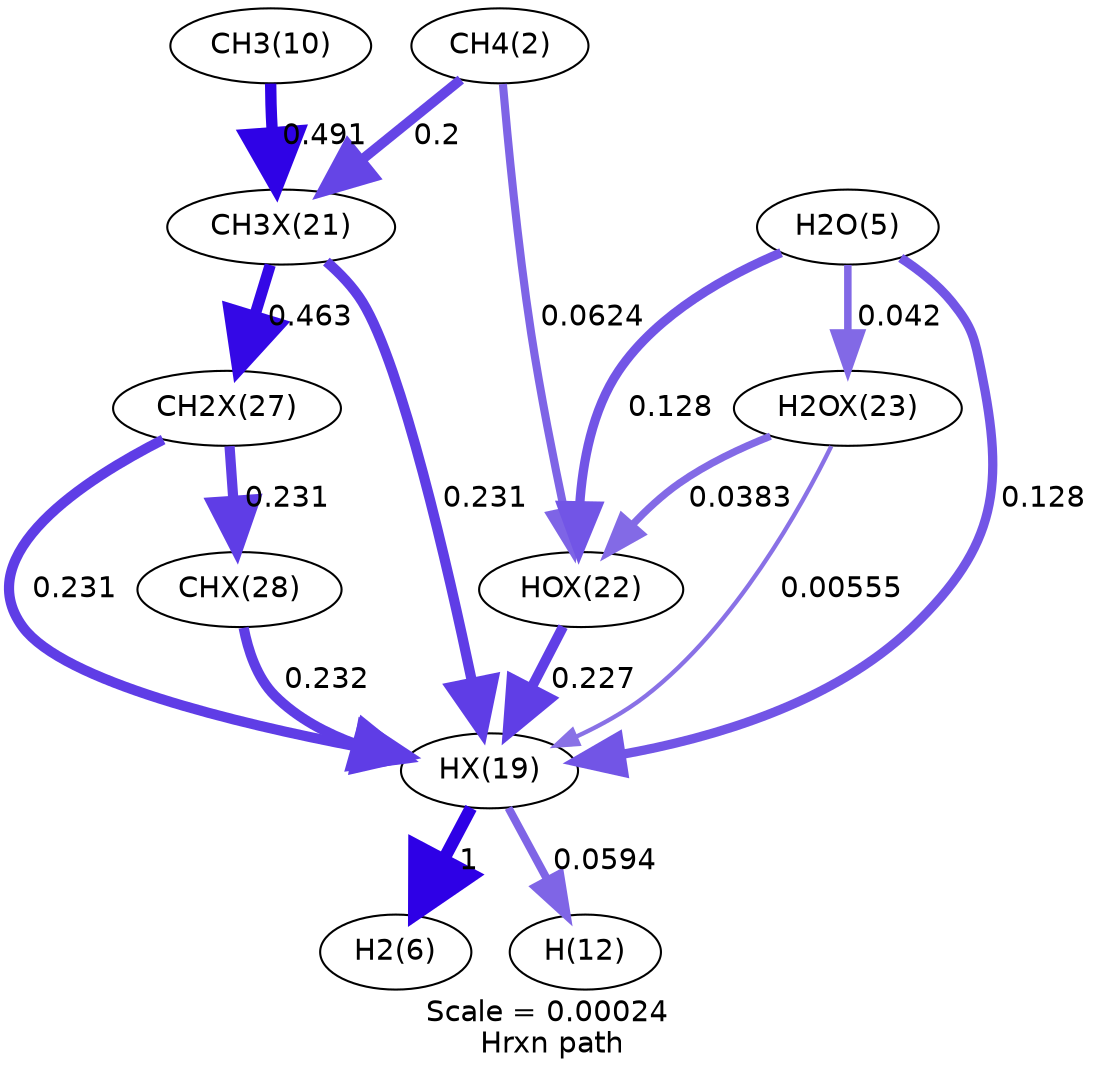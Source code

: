 digraph reaction_paths {
center=1;
s3 -> s31[fontname="Helvetica", penwidth=3.91, arrowsize=1.95, color="0.7, 0.562, 0.9"
, label=" 0.0624"];
s3 -> s30[fontname="Helvetica", penwidth=4.79, arrowsize=2.39, color="0.7, 0.7, 0.9"
, label=" 0.2"];
s28 -> s7[fontname="Helvetica", penwidth=6, arrowsize=3, color="0.7, 1.5, 0.9"
, label=" 1"];
s28 -> s13[fontname="Helvetica", penwidth=3.87, arrowsize=1.93, color="0.7, 0.559, 0.9"
, label=" 0.0594"];
s31 -> s28[fontname="Helvetica", penwidth=4.88, arrowsize=2.44, color="0.7, 0.727, 0.9"
, label=" 0.227"];
s6 -> s28[fontname="Helvetica", penwidth=4.45, arrowsize=2.22, color="0.7, 0.628, 0.9"
, label=" 0.128"];
s30 -> s28[fontname="Helvetica", penwidth=4.9, arrowsize=2.45, color="0.7, 0.731, 0.9"
, label=" 0.231"];
s36 -> s28[fontname="Helvetica", penwidth=4.9, arrowsize=2.45, color="0.7, 0.731, 0.9"
, label=" 0.231"];
s37 -> s28[fontname="Helvetica", penwidth=4.9, arrowsize=2.45, color="0.7, 0.732, 0.9"
, label=" 0.232"];
s32 -> s28[fontname="Helvetica", penwidth=2.08, arrowsize=1.04, color="0.7, 0.506, 0.9"
, label=" 0.00555"];
s6 -> s31[fontname="Helvetica", penwidth=4.45, arrowsize=2.22, color="0.7, 0.628, 0.9"
, label=" 0.128"];
s32 -> s31[fontname="Helvetica", penwidth=3.54, arrowsize=1.77, color="0.7, 0.538, 0.9"
, label=" 0.0383"];
s6 -> s32[fontname="Helvetica", penwidth=3.61, arrowsize=1.8, color="0.7, 0.542, 0.9"
, label=" 0.042"];
s11 -> s30[fontname="Helvetica", penwidth=5.46, arrowsize=2.73, color="0.7, 0.991, 0.9"
, label=" 0.491"];
s30 -> s36[fontname="Helvetica", penwidth=5.42, arrowsize=2.71, color="0.7, 0.963, 0.9"
, label=" 0.463"];
s36 -> s37[fontname="Helvetica", penwidth=4.9, arrowsize=2.45, color="0.7, 0.731, 0.9"
, label=" 0.231"];
s3 [ fontname="Helvetica", label="CH4(2)"];
s6 [ fontname="Helvetica", label="H2O(5)"];
s7 [ fontname="Helvetica", label="H2(6)"];
s11 [ fontname="Helvetica", label="CH3(10)"];
s13 [ fontname="Helvetica", label="H(12)"];
s28 [ fontname="Helvetica", label="HX(19)"];
s30 [ fontname="Helvetica", label="CH3X(21)"];
s31 [ fontname="Helvetica", label="HOX(22)"];
s32 [ fontname="Helvetica", label="H2OX(23)"];
s36 [ fontname="Helvetica", label="CH2X(27)"];
s37 [ fontname="Helvetica", label="CHX(28)"];
 label = "Scale = 0.00024\l Hrxn path";
 fontname = "Helvetica";
}
